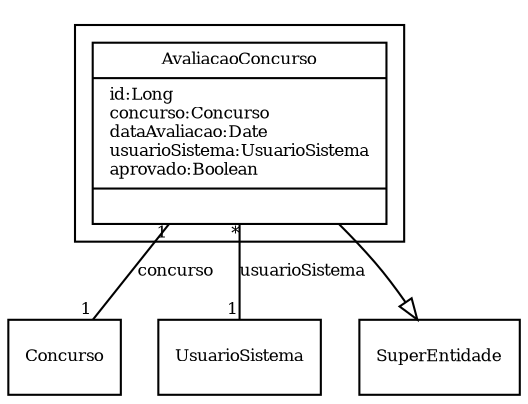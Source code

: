 digraph G{
fontname = "Times-Roman"
fontsize = 8

node [
        fontname = "Times-Roman"
        fontsize = 8
        shape = "record"
]

edge [
        fontname = "Times-Roman"
        fontsize = 8
]

subgraph clusterAVALIACAO
{
AvaliacaoConcurso [label = "{AvaliacaoConcurso|id:Long\lconcurso:Concurso\ldataAvaliacao:Date\lusuarioSistema:UsuarioSistema\laprovado:Boolean\l|\l}"]
}
edge [arrowhead = "none" headlabel = "1" taillabel = "1"] AvaliacaoConcurso -> Concurso [label = "concurso"]
edge [arrowhead = "none" headlabel = "1" taillabel = "*"] AvaliacaoConcurso -> UsuarioSistema [label = "usuarioSistema"]
edge [ arrowhead = "empty" headlabel = "" taillabel = ""] AvaliacaoConcurso -> SuperEntidade
}
